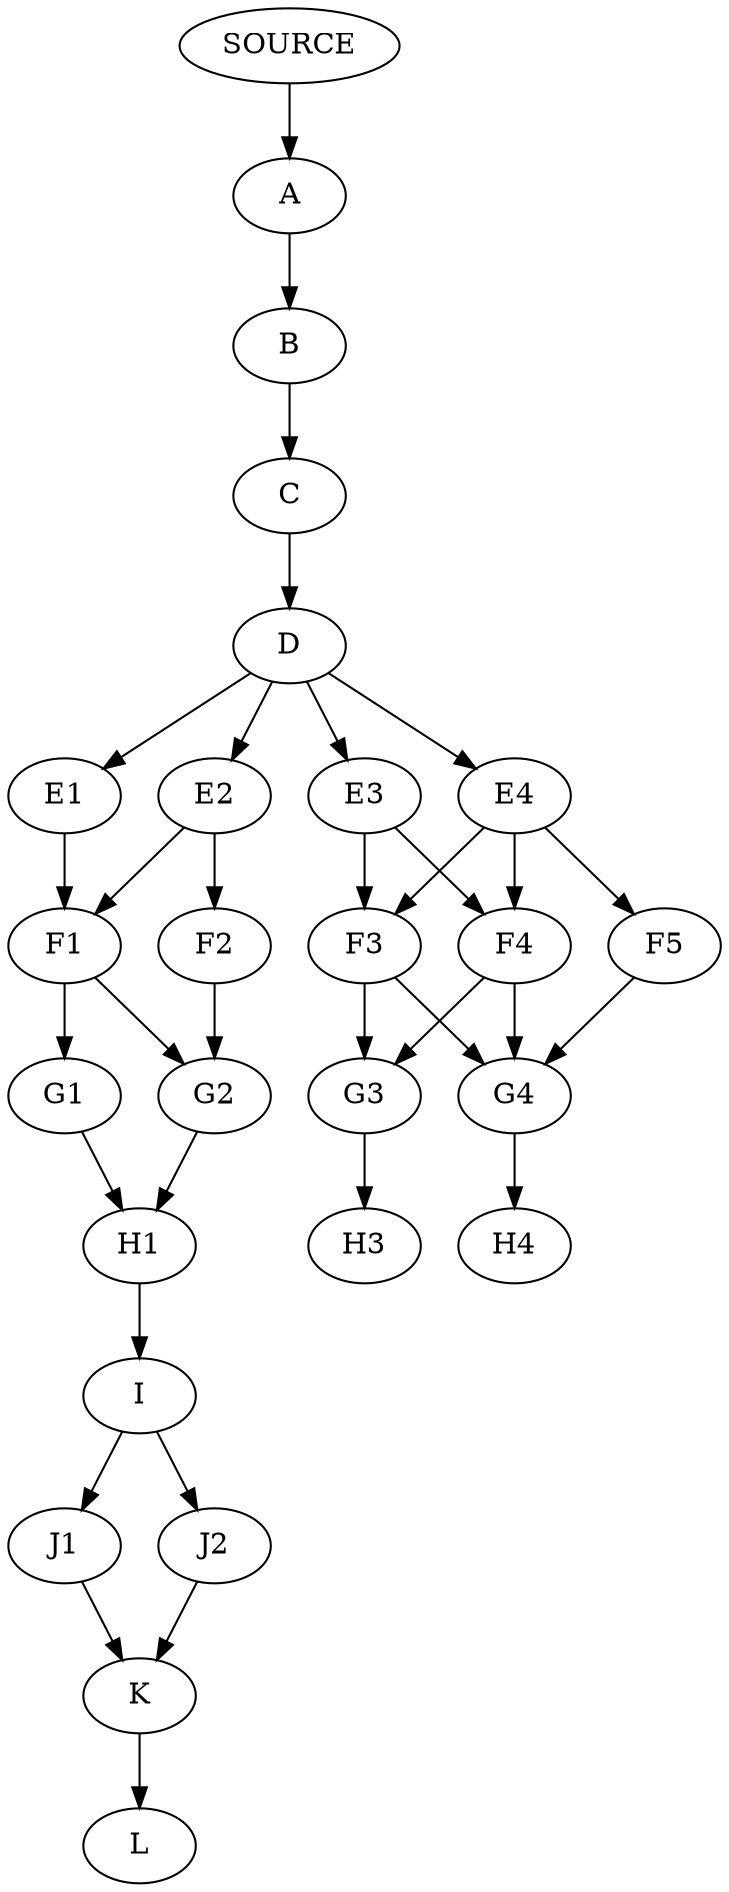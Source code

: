 /* http://www.hokstad.com/traceviz-visualizing-traceroute-output-with-graphivz.html */
digraph G {
    SOURCE -> A -> B -> C -> D -> E1 -> F1 -> G1 -> H1 -> I -> J1 -> K -> L;
                                                          I -> J2 -> K;
                             D -> E2 -> F2 -> G2 -> H1;
                                  E2 -> F1 -> G2;

                             D -> E3 -> F3 -> G3 -> H3;
                             D -> E4 -> F4 -> G4 -> H4;
                                  E3 -> F4 -> G3;
                                  E4 -> F3 -> G4;
                                  E4 -> F5 -> G4;
}